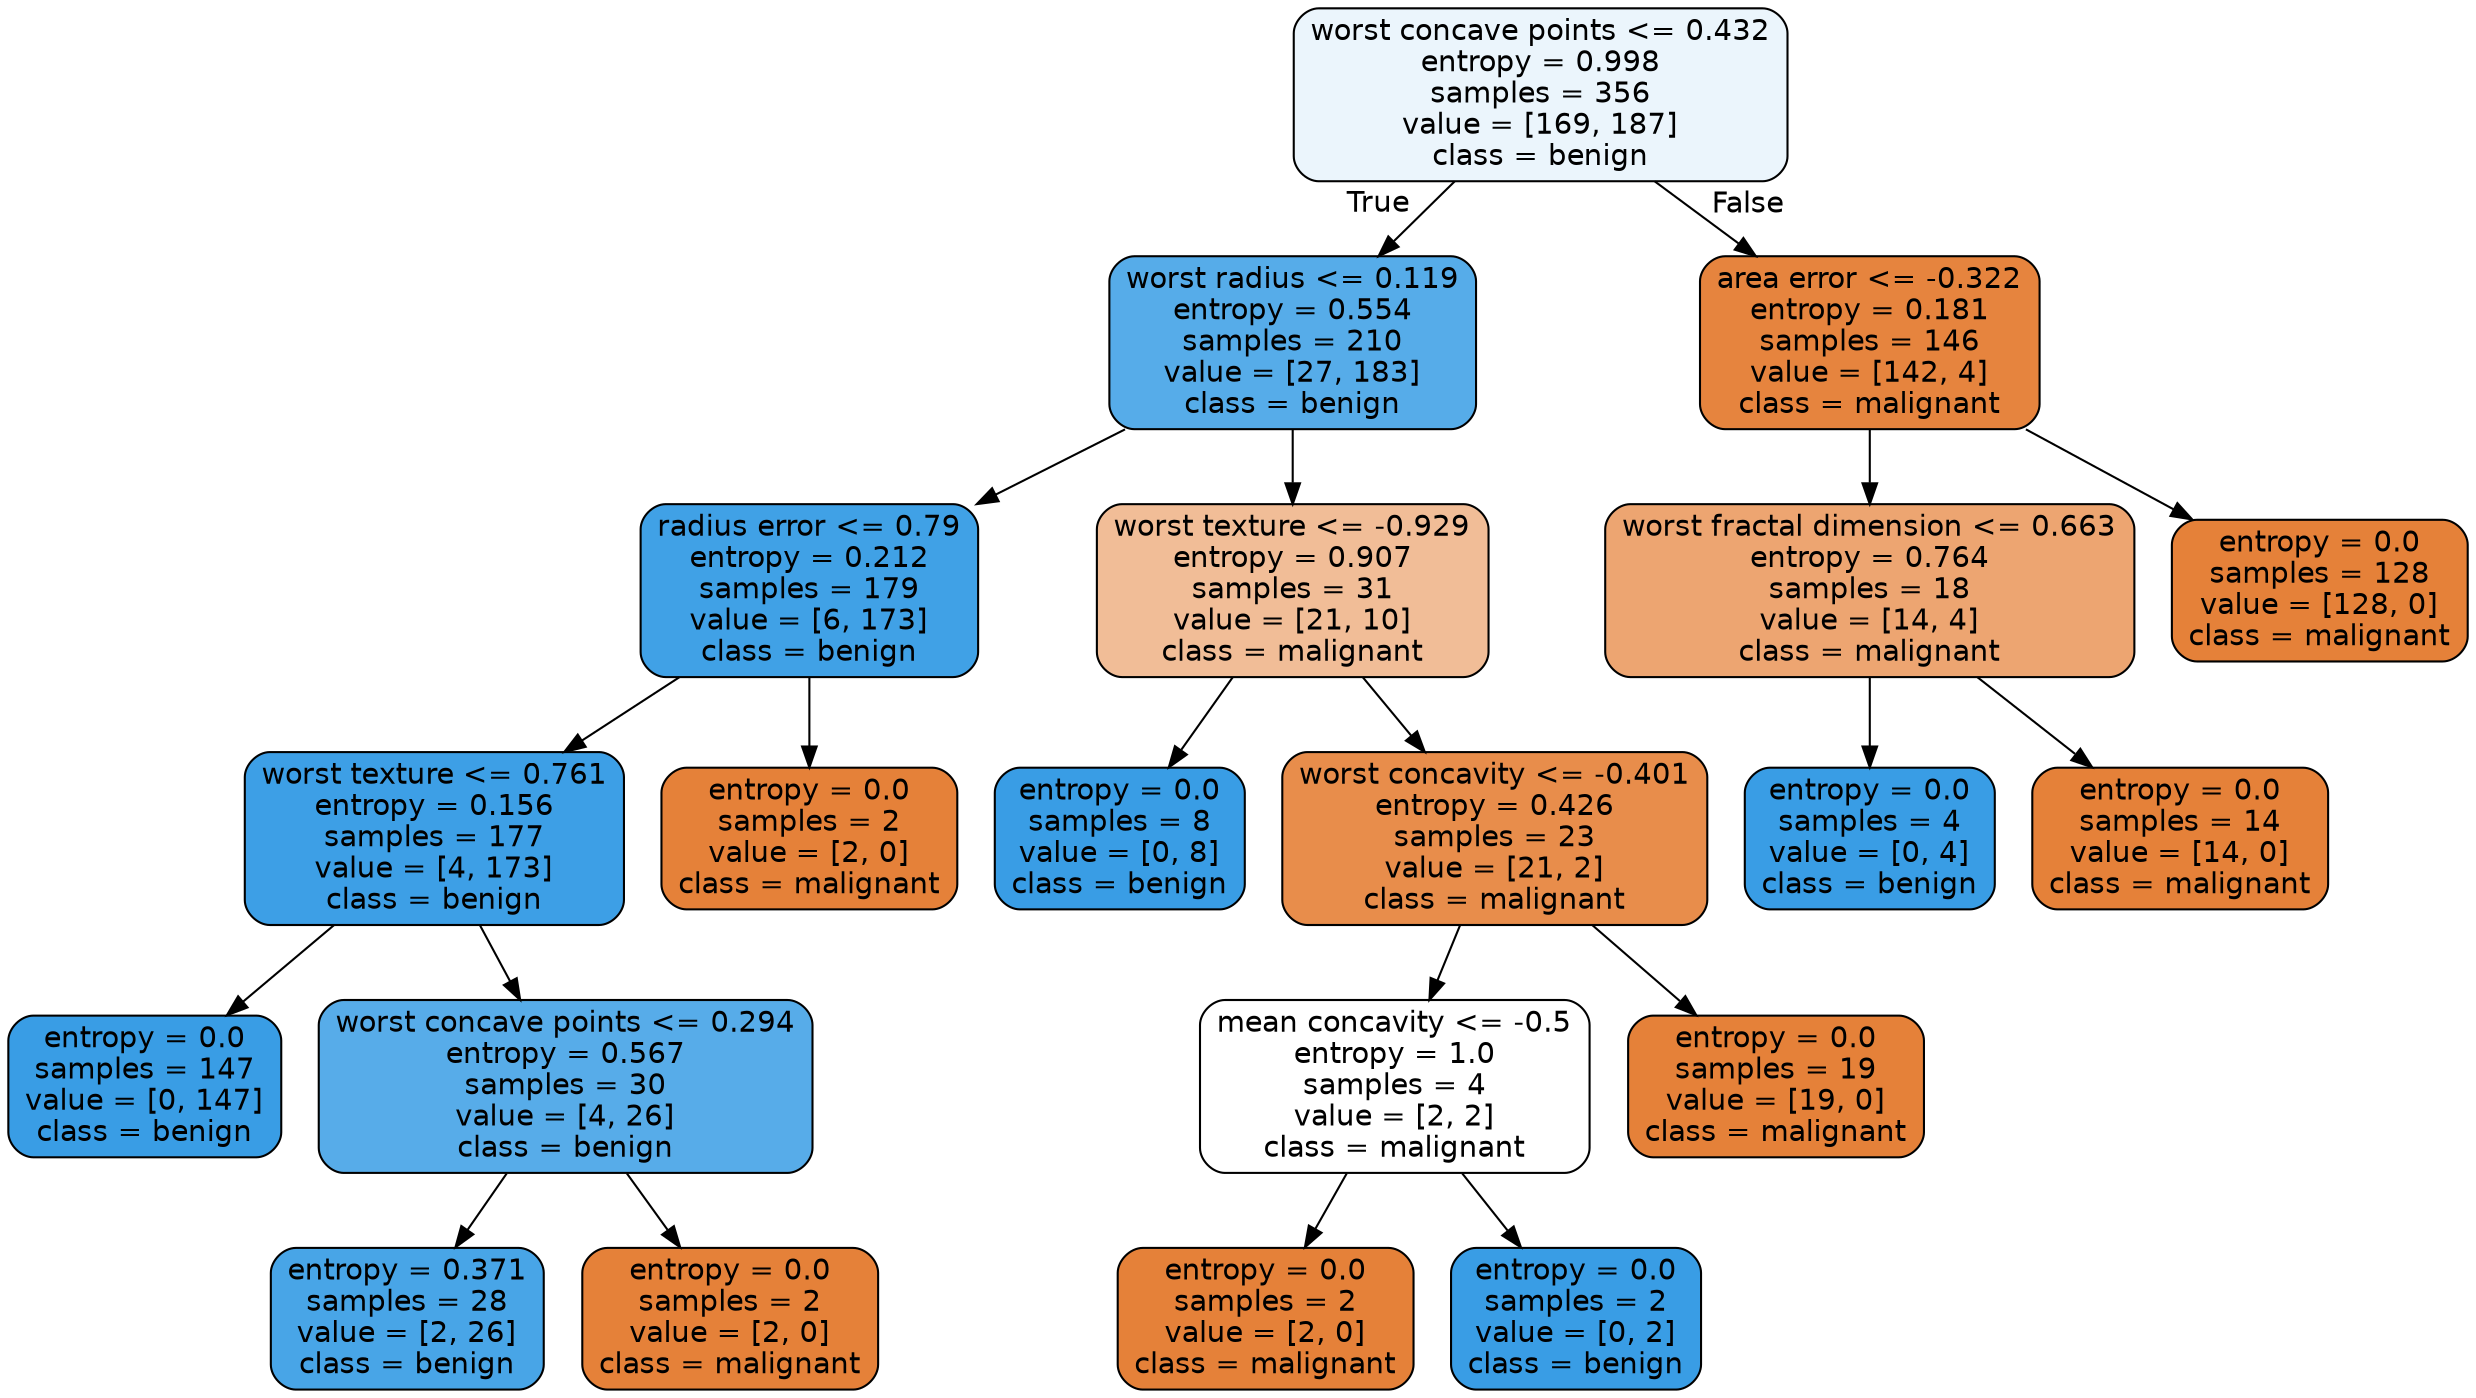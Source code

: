 digraph Tree {
node [shape=box, style="filled, rounded", color="black", fontname=helvetica] ;
edge [fontname=helvetica] ;
0 [label="worst concave points <= 0.432\nentropy = 0.998\nsamples = 356\nvalue = [169, 187]\nclass = benign", fillcolor="#399de519"] ;
1 [label="worst radius <= 0.119\nentropy = 0.554\nsamples = 210\nvalue = [27, 183]\nclass = benign", fillcolor="#399de5d9"] ;
0 -> 1 [labeldistance=2.5, labelangle=45, headlabel="True"] ;
2 [label="radius error <= 0.79\nentropy = 0.212\nsamples = 179\nvalue = [6, 173]\nclass = benign", fillcolor="#399de5f6"] ;
1 -> 2 ;
3 [label="worst texture <= 0.761\nentropy = 0.156\nsamples = 177\nvalue = [4, 173]\nclass = benign", fillcolor="#399de5f9"] ;
2 -> 3 ;
4 [label="entropy = 0.0\nsamples = 147\nvalue = [0, 147]\nclass = benign", fillcolor="#399de5ff"] ;
3 -> 4 ;
5 [label="worst concave points <= 0.294\nentropy = 0.567\nsamples = 30\nvalue = [4, 26]\nclass = benign", fillcolor="#399de5d8"] ;
3 -> 5 ;
6 [label="entropy = 0.371\nsamples = 28\nvalue = [2, 26]\nclass = benign", fillcolor="#399de5eb"] ;
5 -> 6 ;
7 [label="entropy = 0.0\nsamples = 2\nvalue = [2, 0]\nclass = malignant", fillcolor="#e58139ff"] ;
5 -> 7 ;
8 [label="entropy = 0.0\nsamples = 2\nvalue = [2, 0]\nclass = malignant", fillcolor="#e58139ff"] ;
2 -> 8 ;
9 [label="worst texture <= -0.929\nentropy = 0.907\nsamples = 31\nvalue = [21, 10]\nclass = malignant", fillcolor="#e5813986"] ;
1 -> 9 ;
10 [label="entropy = 0.0\nsamples = 8\nvalue = [0, 8]\nclass = benign", fillcolor="#399de5ff"] ;
9 -> 10 ;
11 [label="worst concavity <= -0.401\nentropy = 0.426\nsamples = 23\nvalue = [21, 2]\nclass = malignant", fillcolor="#e58139e7"] ;
9 -> 11 ;
12 [label="mean concavity <= -0.5\nentropy = 1.0\nsamples = 4\nvalue = [2, 2]\nclass = malignant", fillcolor="#e5813900"] ;
11 -> 12 ;
13 [label="entropy = 0.0\nsamples = 2\nvalue = [2, 0]\nclass = malignant", fillcolor="#e58139ff"] ;
12 -> 13 ;
14 [label="entropy = 0.0\nsamples = 2\nvalue = [0, 2]\nclass = benign", fillcolor="#399de5ff"] ;
12 -> 14 ;
15 [label="entropy = 0.0\nsamples = 19\nvalue = [19, 0]\nclass = malignant", fillcolor="#e58139ff"] ;
11 -> 15 ;
16 [label="area error <= -0.322\nentropy = 0.181\nsamples = 146\nvalue = [142, 4]\nclass = malignant", fillcolor="#e58139f8"] ;
0 -> 16 [labeldistance=2.5, labelangle=-45, headlabel="False"] ;
17 [label="worst fractal dimension <= 0.663\nentropy = 0.764\nsamples = 18\nvalue = [14, 4]\nclass = malignant", fillcolor="#e58139b6"] ;
16 -> 17 ;
18 [label="entropy = 0.0\nsamples = 4\nvalue = [0, 4]\nclass = benign", fillcolor="#399de5ff"] ;
17 -> 18 ;
19 [label="entropy = 0.0\nsamples = 14\nvalue = [14, 0]\nclass = malignant", fillcolor="#e58139ff"] ;
17 -> 19 ;
20 [label="entropy = 0.0\nsamples = 128\nvalue = [128, 0]\nclass = malignant", fillcolor="#e58139ff"] ;
16 -> 20 ;
}